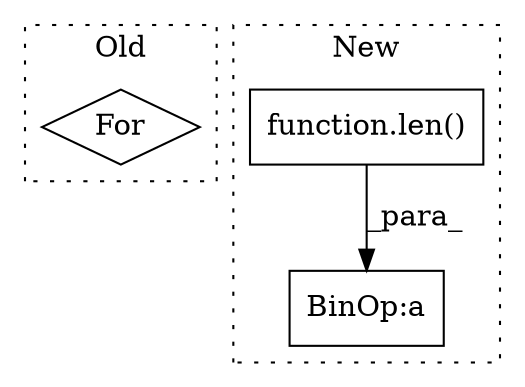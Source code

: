 digraph G {
subgraph cluster0 {
1 [label="For" a="107" s="11903,11925" l="4,18" shape="diamond"];
label = "Old";
style="dotted";
}
subgraph cluster1 {
2 [label="function.len()" a="75" s="12049,12066" l="4,1" shape="box"];
3 [label="BinOp:a" a="82" s="12046" l="3" shape="box"];
label = "New";
style="dotted";
}
2 -> 3 [label="_para_"];
}